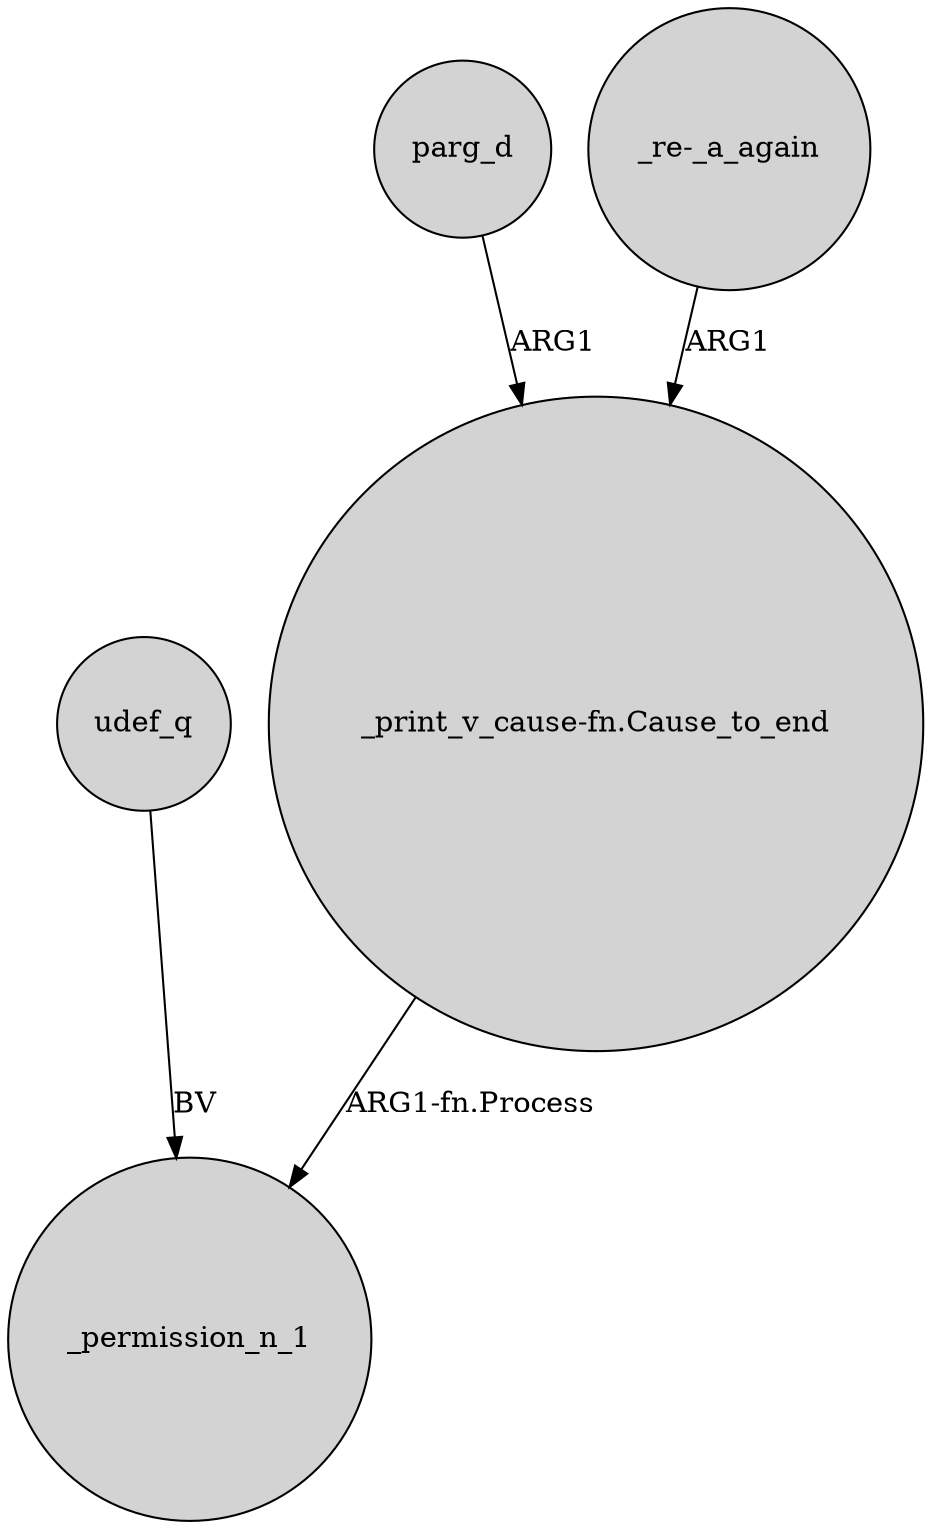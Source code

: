 digraph {
	node [shape=circle style=filled]
	"_print_v_cause-fn.Cause_to_end" -> _permission_n_1 [label="ARG1-fn.Process"]
	udef_q -> _permission_n_1 [label=BV]
	parg_d -> "_print_v_cause-fn.Cause_to_end" [label=ARG1]
	"_re-_a_again" -> "_print_v_cause-fn.Cause_to_end" [label=ARG1]
}
